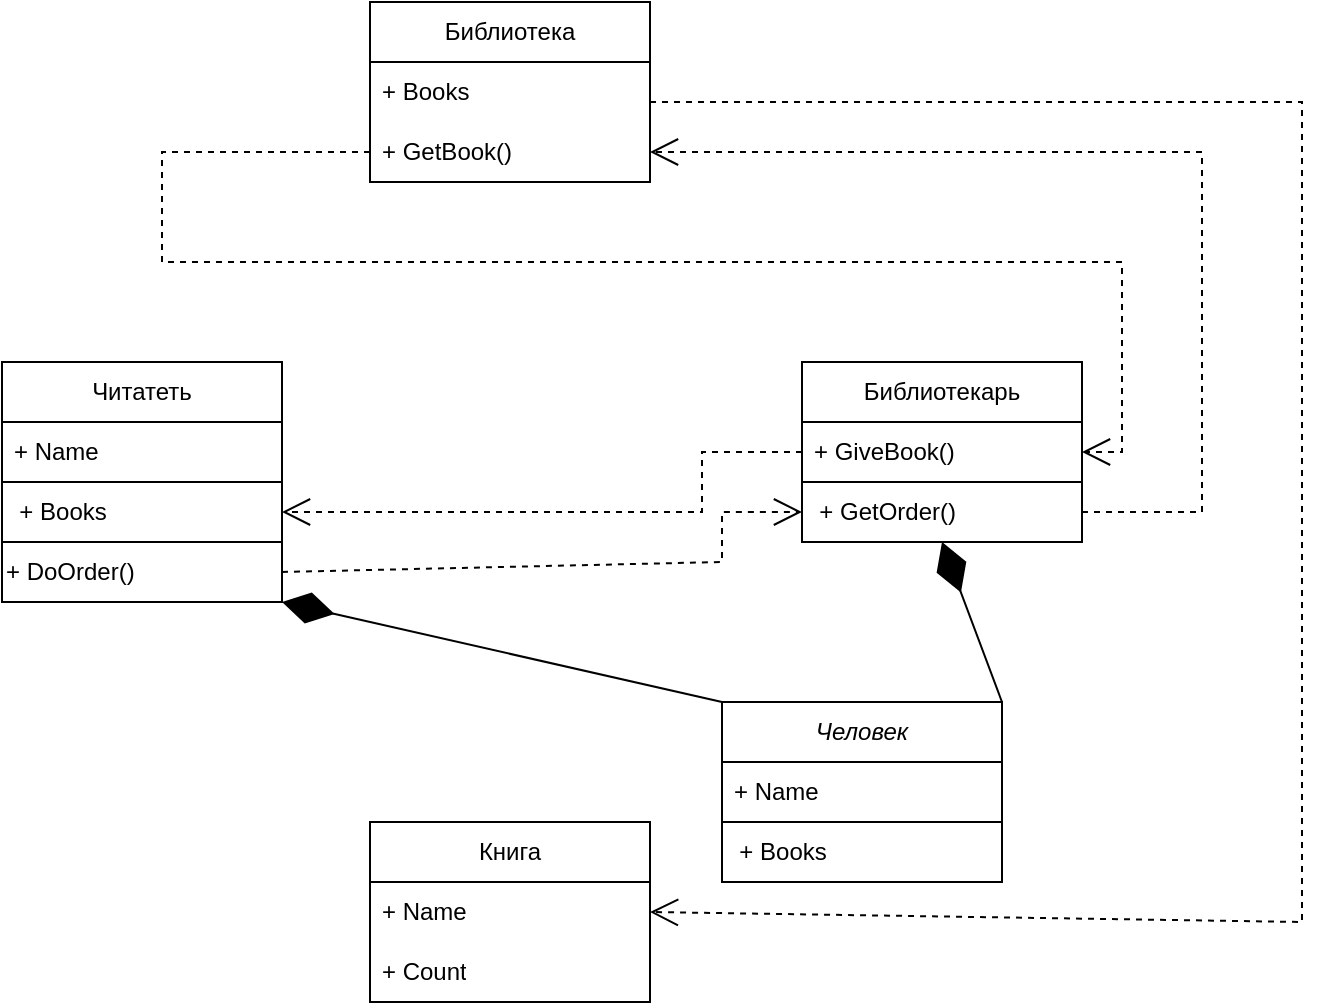 <mxfile version="20.6.0" type="device"><diagram id="C5RBs43oDa-KdzZeNtuy" name="Page-1"><mxGraphModel dx="905" dy="581" grid="1" gridSize="10" guides="1" tooltips="1" connect="1" arrows="1" fold="1" page="1" pageScale="1" pageWidth="827" pageHeight="1169" math="0" shadow="0"><root><mxCell id="WIyWlLk6GJQsqaUBKTNV-0"/><mxCell id="WIyWlLk6GJQsqaUBKTNV-1" parent="WIyWlLk6GJQsqaUBKTNV-0"/><mxCell id="95qpUYKjAI6AzPkbD0gd-9" value="Читатеть&lt;br&gt;" style="swimlane;fontStyle=0;childLayout=stackLayout;horizontal=1;startSize=30;horizontalStack=0;resizeParent=1;resizeParentMax=0;resizeLast=0;collapsible=1;marginBottom=0;whiteSpace=wrap;html=1;" parent="WIyWlLk6GJQsqaUBKTNV-1" vertex="1"><mxGeometry x="160" y="310" width="140" height="60" as="geometry"/></mxCell><mxCell id="95qpUYKjAI6AzPkbD0gd-10" value="+ Name" style="text;strokeColor=none;fillColor=none;align=left;verticalAlign=middle;spacingLeft=4;spacingRight=4;overflow=hidden;points=[[0,0.5],[1,0.5]];portConstraint=eastwest;rotatable=0;whiteSpace=wrap;html=1;" parent="95qpUYKjAI6AzPkbD0gd-9" vertex="1"><mxGeometry y="30" width="140" height="30" as="geometry"/></mxCell><mxCell id="95qpUYKjAI6AzPkbD0gd-18" value="Библиотека&lt;br&gt;" style="swimlane;fontStyle=0;childLayout=stackLayout;horizontal=1;startSize=30;horizontalStack=0;resizeParent=1;resizeParentMax=0;resizeLast=0;collapsible=1;marginBottom=0;whiteSpace=wrap;html=1;" parent="WIyWlLk6GJQsqaUBKTNV-1" vertex="1"><mxGeometry x="344" y="130" width="140" height="90" as="geometry"/></mxCell><mxCell id="95qpUYKjAI6AzPkbD0gd-19" value="+ Books" style="text;strokeColor=none;fillColor=none;align=left;verticalAlign=middle;spacingLeft=4;spacingRight=4;overflow=hidden;points=[[0,0.5],[1,0.5]];portConstraint=eastwest;rotatable=0;whiteSpace=wrap;html=1;" parent="95qpUYKjAI6AzPkbD0gd-18" vertex="1"><mxGeometry y="30" width="140" height="30" as="geometry"/></mxCell><mxCell id="95qpUYKjAI6AzPkbD0gd-20" value="+ GetBook()" style="text;strokeColor=none;fillColor=none;align=left;verticalAlign=middle;spacingLeft=4;spacingRight=4;overflow=hidden;points=[[0,0.5],[1,0.5]];portConstraint=eastwest;rotatable=0;whiteSpace=wrap;html=1;" parent="95qpUYKjAI6AzPkbD0gd-18" vertex="1"><mxGeometry y="60" width="140" height="30" as="geometry"/></mxCell><mxCell id="95qpUYKjAI6AzPkbD0gd-22" value="Библиотекарь" style="swimlane;fontStyle=0;childLayout=stackLayout;horizontal=1;startSize=30;horizontalStack=0;resizeParent=1;resizeParentMax=0;resizeLast=0;collapsible=1;marginBottom=0;whiteSpace=wrap;html=1;" parent="WIyWlLk6GJQsqaUBKTNV-1" vertex="1"><mxGeometry x="560" y="310" width="140" height="90" as="geometry"/></mxCell><mxCell id="95qpUYKjAI6AzPkbD0gd-23" value="+ GiveBook()" style="text;strokeColor=none;fillColor=none;align=left;verticalAlign=middle;spacingLeft=4;spacingRight=4;overflow=hidden;points=[[0,0.5],[1,0.5]];portConstraint=eastwest;rotatable=0;whiteSpace=wrap;html=1;" parent="95qpUYKjAI6AzPkbD0gd-22" vertex="1"><mxGeometry y="30" width="140" height="30" as="geometry"/></mxCell><mxCell id="95qpUYKjAI6AzPkbD0gd-38" value="&amp;nbsp; + GetOrder()" style="rounded=0;whiteSpace=wrap;html=1;align=left;" parent="95qpUYKjAI6AzPkbD0gd-22" vertex="1"><mxGeometry y="60" width="140" height="30" as="geometry"/></mxCell><mxCell id="95qpUYKjAI6AzPkbD0gd-27" value="Книга" style="swimlane;fontStyle=0;childLayout=stackLayout;horizontal=1;startSize=30;horizontalStack=0;resizeParent=1;resizeParentMax=0;resizeLast=0;collapsible=1;marginBottom=0;whiteSpace=wrap;html=1;" parent="WIyWlLk6GJQsqaUBKTNV-1" vertex="1"><mxGeometry x="344" y="540" width="140" height="90" as="geometry"/></mxCell><mxCell id="95qpUYKjAI6AzPkbD0gd-29" value="+ Name" style="text;strokeColor=none;fillColor=none;align=left;verticalAlign=middle;spacingLeft=4;spacingRight=4;overflow=hidden;points=[[0,0.5],[1,0.5]];portConstraint=eastwest;rotatable=0;whiteSpace=wrap;html=1;" parent="95qpUYKjAI6AzPkbD0gd-27" vertex="1"><mxGeometry y="30" width="140" height="30" as="geometry"/></mxCell><mxCell id="95qpUYKjAI6AzPkbD0gd-30" value="+ Count" style="text;strokeColor=none;fillColor=none;align=left;verticalAlign=middle;spacingLeft=4;spacingRight=4;overflow=hidden;points=[[0,0.5],[1,0.5]];portConstraint=eastwest;rotatable=0;whiteSpace=wrap;html=1;" parent="95qpUYKjAI6AzPkbD0gd-27" vertex="1"><mxGeometry y="60" width="140" height="30" as="geometry"/></mxCell><mxCell id="95qpUYKjAI6AzPkbD0gd-31" value="&amp;nbsp; + Books" style="rounded=0;whiteSpace=wrap;html=1;align=left;" parent="WIyWlLk6GJQsqaUBKTNV-1" vertex="1"><mxGeometry x="160" y="370" width="140" height="30" as="geometry"/></mxCell><mxCell id="95qpUYKjAI6AzPkbD0gd-32" value="+ DoOrder()" style="rounded=0;whiteSpace=wrap;html=1;align=left;" parent="WIyWlLk6GJQsqaUBKTNV-1" vertex="1"><mxGeometry x="160" y="400" width="140" height="30" as="geometry"/></mxCell><mxCell id="K0E_goD7JgGKVUPigzCz-1" value="" style="endArrow=open;endSize=12;dashed=1;html=1;rounded=0;exitX=1;exitY=0.5;exitDx=0;exitDy=0;entryX=0;entryY=0.5;entryDx=0;entryDy=0;" parent="WIyWlLk6GJQsqaUBKTNV-1" source="95qpUYKjAI6AzPkbD0gd-32" target="95qpUYKjAI6AzPkbD0gd-38" edge="1"><mxGeometry width="160" relative="1" as="geometry"><mxPoint x="660" y="440" as="sourcePoint"/><mxPoint x="820" y="440" as="targetPoint"/><Array as="points"><mxPoint x="520" y="410"/><mxPoint x="520" y="385"/></Array></mxGeometry></mxCell><mxCell id="K0E_goD7JgGKVUPigzCz-3" value="" style="endArrow=open;endSize=12;dashed=1;html=1;rounded=0;exitX=1;exitY=0.5;exitDx=0;exitDy=0;entryX=1;entryY=0.5;entryDx=0;entryDy=0;" parent="WIyWlLk6GJQsqaUBKTNV-1" target="95qpUYKjAI6AzPkbD0gd-20" edge="1"><mxGeometry width="160" relative="1" as="geometry"><mxPoint x="700" y="385" as="sourcePoint"/><mxPoint x="760" y="200" as="targetPoint"/><Array as="points"><mxPoint x="760" y="385"/><mxPoint x="760" y="205"/></Array></mxGeometry></mxCell><mxCell id="K0E_goD7JgGKVUPigzCz-7" value="" style="endArrow=open;endSize=12;dashed=1;html=1;rounded=0;exitX=1;exitY=0.5;exitDx=0;exitDy=0;entryX=1;entryY=0.5;entryDx=0;entryDy=0;" parent="WIyWlLk6GJQsqaUBKTNV-1" target="95qpUYKjAI6AzPkbD0gd-29" edge="1"><mxGeometry width="160" relative="1" as="geometry"><mxPoint x="484" y="180" as="sourcePoint"/><mxPoint x="800" y="180" as="targetPoint"/><Array as="points"><mxPoint x="810" y="180"/><mxPoint x="810" y="590"/></Array></mxGeometry></mxCell><mxCell id="K0E_goD7JgGKVUPigzCz-10" value="" style="endArrow=open;endSize=12;dashed=1;html=1;rounded=0;exitX=0;exitY=0.5;exitDx=0;exitDy=0;entryX=1;entryY=0.5;entryDx=0;entryDy=0;" parent="WIyWlLk6GJQsqaUBKTNV-1" source="95qpUYKjAI6AzPkbD0gd-23" target="95qpUYKjAI6AzPkbD0gd-31" edge="1"><mxGeometry width="160" relative="1" as="geometry"><mxPoint x="350" y="465" as="sourcePoint"/><mxPoint x="610" y="465" as="targetPoint"/><Array as="points"><mxPoint x="510" y="355"/><mxPoint x="510" y="385"/></Array></mxGeometry></mxCell><mxCell id="PFCWolWZp_2Pf8r8f38f-0" value="&lt;i&gt;Человек&lt;/i&gt;" style="swimlane;fontStyle=0;childLayout=stackLayout;horizontal=1;startSize=30;horizontalStack=0;resizeParent=1;resizeParentMax=0;resizeLast=0;collapsible=1;marginBottom=0;whiteSpace=wrap;html=1;" vertex="1" parent="WIyWlLk6GJQsqaUBKTNV-1"><mxGeometry x="520" y="480" width="140" height="90" as="geometry"/></mxCell><mxCell id="PFCWolWZp_2Pf8r8f38f-1" value="+ Name" style="text;strokeColor=none;fillColor=none;align=left;verticalAlign=middle;spacingLeft=4;spacingRight=4;overflow=hidden;points=[[0,0.5],[1,0.5]];portConstraint=eastwest;rotatable=0;whiteSpace=wrap;html=1;" vertex="1" parent="PFCWolWZp_2Pf8r8f38f-0"><mxGeometry y="30" width="140" height="30" as="geometry"/></mxCell><mxCell id="PFCWolWZp_2Pf8r8f38f-2" value="&amp;nbsp; + Books" style="rounded=0;whiteSpace=wrap;html=1;align=left;" vertex="1" parent="PFCWolWZp_2Pf8r8f38f-0"><mxGeometry y="60" width="140" height="30" as="geometry"/></mxCell><mxCell id="PFCWolWZp_2Pf8r8f38f-3" value="" style="endArrow=diamondThin;endFill=1;endSize=24;html=1;rounded=0;exitX=0;exitY=0;exitDx=0;exitDy=0;entryX=1;entryY=1;entryDx=0;entryDy=0;startSize=2;strokeWidth=1;" edge="1" parent="WIyWlLk6GJQsqaUBKTNV-1" source="PFCWolWZp_2Pf8r8f38f-0" target="95qpUYKjAI6AzPkbD0gd-32"><mxGeometry width="160" relative="1" as="geometry"><mxPoint x="460" y="470" as="sourcePoint"/><mxPoint x="620" y="470" as="targetPoint"/></mxGeometry></mxCell><mxCell id="PFCWolWZp_2Pf8r8f38f-4" value="" style="endArrow=diamondThin;endFill=1;endSize=24;html=1;rounded=0;exitX=1;exitY=0;exitDx=0;exitDy=0;entryX=0.5;entryY=1;entryDx=0;entryDy=0;startSize=2;strokeWidth=1;" edge="1" parent="WIyWlLk6GJQsqaUBKTNV-1" source="PFCWolWZp_2Pf8r8f38f-0" target="95qpUYKjAI6AzPkbD0gd-38"><mxGeometry width="160" relative="1" as="geometry"><mxPoint x="405" y="450" as="sourcePoint"/><mxPoint x="310" y="440" as="targetPoint"/></mxGeometry></mxCell><mxCell id="PFCWolWZp_2Pf8r8f38f-5" value="" style="endArrow=open;endSize=12;dashed=1;html=1;rounded=0;entryX=1;entryY=0.5;entryDx=0;entryDy=0;exitX=0;exitY=0.5;exitDx=0;exitDy=0;" edge="1" parent="WIyWlLk6GJQsqaUBKTNV-1" source="95qpUYKjAI6AzPkbD0gd-20" target="95qpUYKjAI6AzPkbD0gd-23"><mxGeometry width="160" relative="1" as="geometry"><mxPoint x="710" y="395" as="sourcePoint"/><mxPoint x="494" y="215" as="targetPoint"/><Array as="points"><mxPoint x="240" y="205"/><mxPoint x="240" y="260"/><mxPoint x="720" y="260"/><mxPoint x="720" y="355"/></Array></mxGeometry></mxCell></root></mxGraphModel></diagram></mxfile>